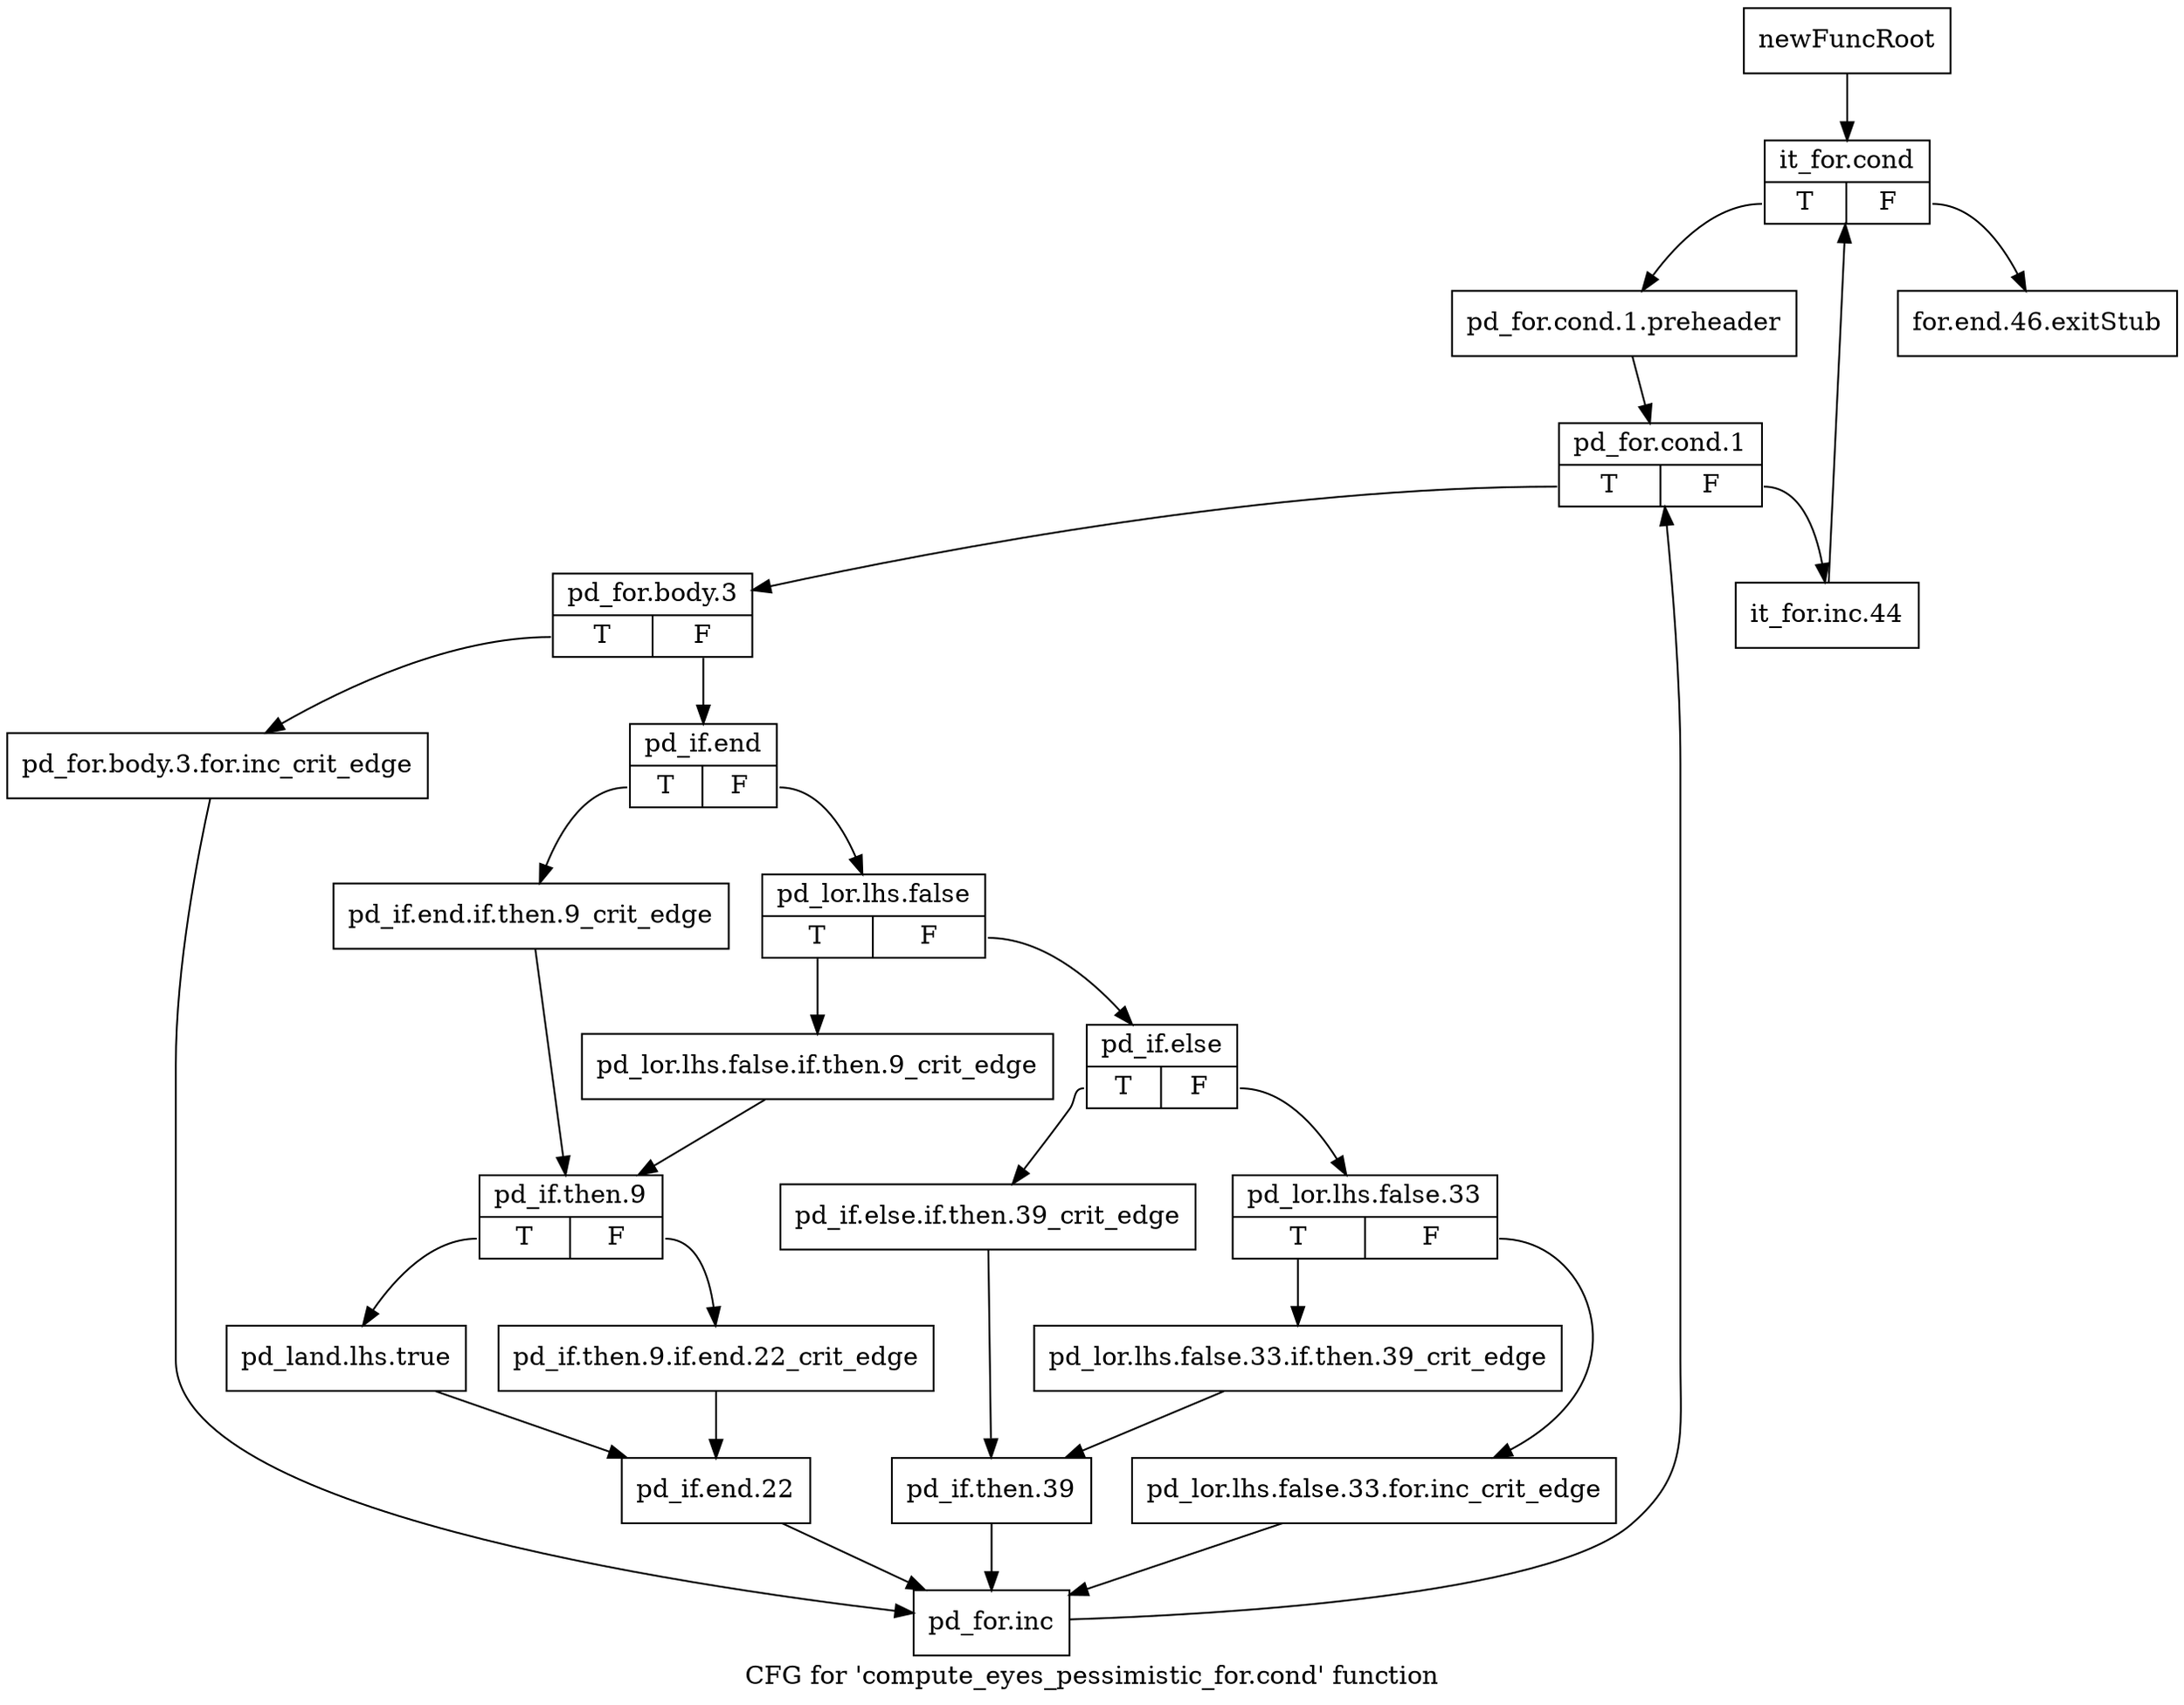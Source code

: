 digraph "CFG for 'compute_eyes_pessimistic_for.cond' function" {
	label="CFG for 'compute_eyes_pessimistic_for.cond' function";

	Node0x40d6e90 [shape=record,label="{newFuncRoot}"];
	Node0x40d6e90 -> Node0x40d6f30;
	Node0x40d6ee0 [shape=record,label="{for.end.46.exitStub}"];
	Node0x40d6f30 [shape=record,label="{it_for.cond|{<s0>T|<s1>F}}"];
	Node0x40d6f30:s0 -> Node0x40d6f80;
	Node0x40d6f30:s1 -> Node0x40d6ee0;
	Node0x40d6f80 [shape=record,label="{pd_for.cond.1.preheader}"];
	Node0x40d6f80 -> Node0x40d6fd0;
	Node0x40d6fd0 [shape=record,label="{pd_for.cond.1|{<s0>T|<s1>F}}"];
	Node0x40d6fd0:s0 -> Node0x40d7070;
	Node0x40d6fd0:s1 -> Node0x40d7020;
	Node0x40d7020 [shape=record,label="{it_for.inc.44}"];
	Node0x40d7020 -> Node0x40d6f30;
	Node0x40d7070 [shape=record,label="{pd_for.body.3|{<s0>T|<s1>F}}"];
	Node0x40d7070:s0 -> Node0x40d7520;
	Node0x40d7070:s1 -> Node0x40d70c0;
	Node0x40d70c0 [shape=record,label="{pd_if.end|{<s0>T|<s1>F}}"];
	Node0x40d70c0:s0 -> Node0x40d7390;
	Node0x40d70c0:s1 -> Node0x40d7110;
	Node0x40d7110 [shape=record,label="{pd_lor.lhs.false|{<s0>T|<s1>F}}"];
	Node0x40d7110:s0 -> Node0x40d7340;
	Node0x40d7110:s1 -> Node0x40d7160;
	Node0x40d7160 [shape=record,label="{pd_if.else|{<s0>T|<s1>F}}"];
	Node0x40d7160:s0 -> Node0x40d72a0;
	Node0x40d7160:s1 -> Node0x40d71b0;
	Node0x40d71b0 [shape=record,label="{pd_lor.lhs.false.33|{<s0>T|<s1>F}}"];
	Node0x40d71b0:s0 -> Node0x40d7250;
	Node0x40d71b0:s1 -> Node0x40d7200;
	Node0x40d7200 [shape=record,label="{pd_lor.lhs.false.33.for.inc_crit_edge}"];
	Node0x40d7200 -> Node0x40d7570;
	Node0x40d7250 [shape=record,label="{pd_lor.lhs.false.33.if.then.39_crit_edge}"];
	Node0x40d7250 -> Node0x40d72f0;
	Node0x40d72a0 [shape=record,label="{pd_if.else.if.then.39_crit_edge}"];
	Node0x40d72a0 -> Node0x40d72f0;
	Node0x40d72f0 [shape=record,label="{pd_if.then.39}"];
	Node0x40d72f0 -> Node0x40d7570;
	Node0x40d7340 [shape=record,label="{pd_lor.lhs.false.if.then.9_crit_edge}"];
	Node0x40d7340 -> Node0x40d73e0;
	Node0x40d7390 [shape=record,label="{pd_if.end.if.then.9_crit_edge}"];
	Node0x40d7390 -> Node0x40d73e0;
	Node0x40d73e0 [shape=record,label="{pd_if.then.9|{<s0>T|<s1>F}}"];
	Node0x40d73e0:s0 -> Node0x40d7480;
	Node0x40d73e0:s1 -> Node0x40d7430;
	Node0x40d7430 [shape=record,label="{pd_if.then.9.if.end.22_crit_edge}"];
	Node0x40d7430 -> Node0x40d74d0;
	Node0x40d7480 [shape=record,label="{pd_land.lhs.true}"];
	Node0x40d7480 -> Node0x40d74d0;
	Node0x40d74d0 [shape=record,label="{pd_if.end.22}"];
	Node0x40d74d0 -> Node0x40d7570;
	Node0x40d7520 [shape=record,label="{pd_for.body.3.for.inc_crit_edge}"];
	Node0x40d7520 -> Node0x40d7570;
	Node0x40d7570 [shape=record,label="{pd_for.inc}"];
	Node0x40d7570 -> Node0x40d6fd0;
}
